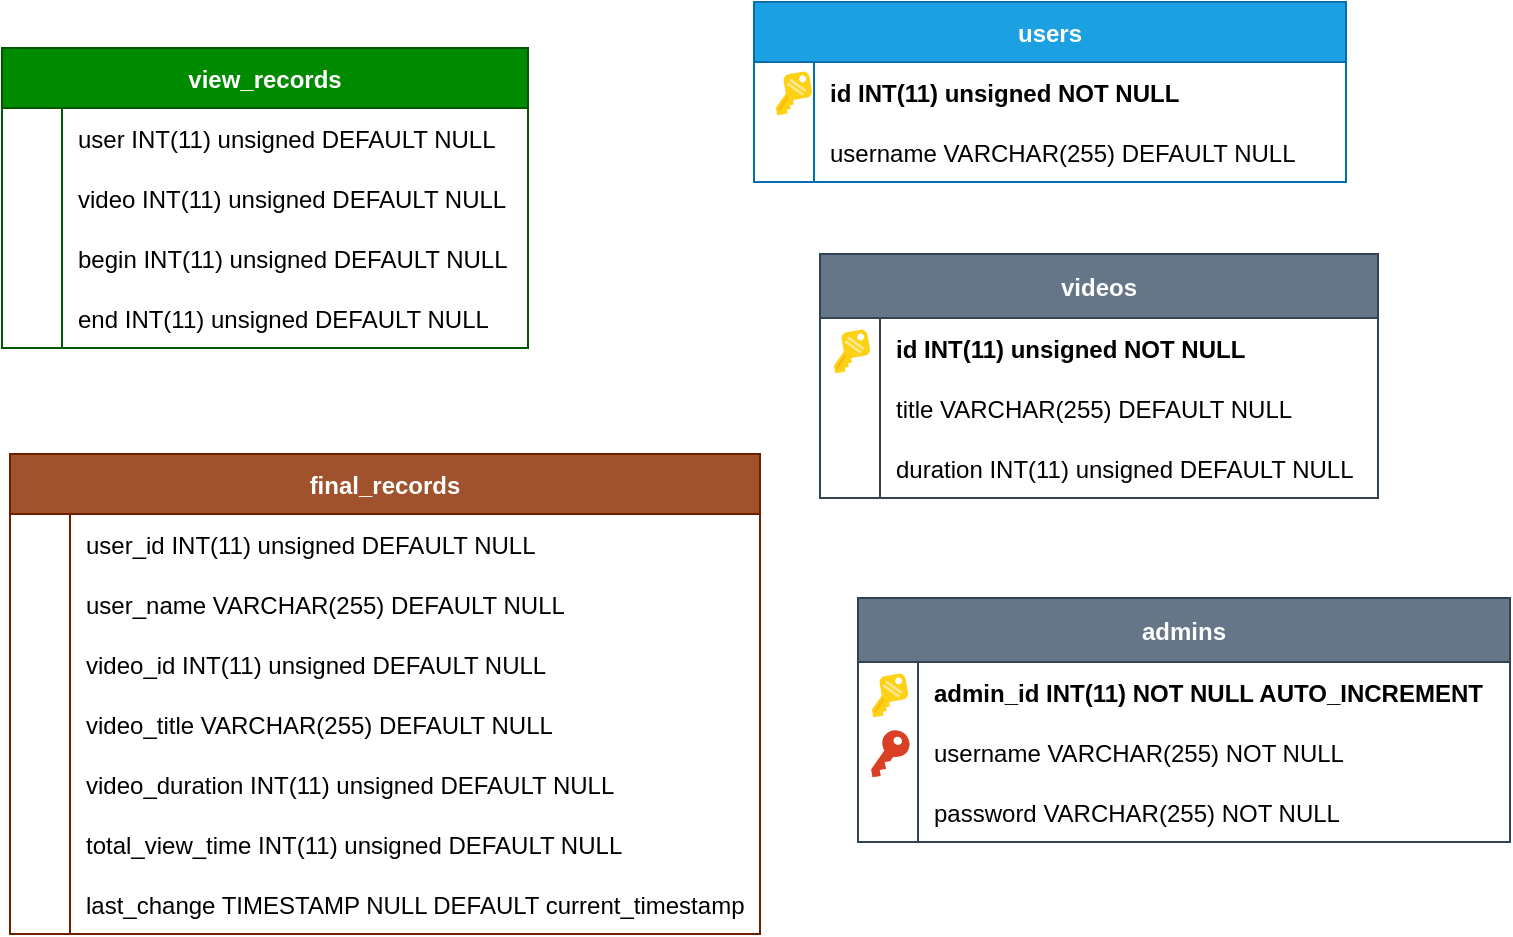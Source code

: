 <mxfile version="23.0.2" type="device">
  <diagram id="16Zu8wyQQlyS0m4lMH27" name="UniSystem">
    <mxGraphModel dx="1793" dy="1166" grid="0" gridSize="10" guides="0" tooltips="1" connect="0" arrows="1" fold="1" page="0" pageScale="1" pageWidth="827" pageHeight="1169" background="#ffffff" math="0" shadow="0">
      <root>
        <mxCell id="0" />
        <mxCell id="1" parent="0" />
        <mxCell id="ob0KOIE_sQzEt2O-bOvt-244" value="users" style="shape=table;startSize=30;container=1;collapsible=1;childLayout=tableLayout;fixedRows=1;rowLines=0;fontStyle=1;align=center;resizeLast=1;fillColor=#1ba1e2;strokeColor=#006EAF;fontColor=#ffffff;" parent="1" vertex="1">
          <mxGeometry x="129" y="-267" width="296" height="90" as="geometry" />
        </mxCell>
        <mxCell id="ob0KOIE_sQzEt2O-bOvt-245" value="" style="shape=tableRow;horizontal=0;startSize=0;swimlaneHead=0;swimlaneBody=0;fillColor=none;collapsible=0;dropTarget=0;points=[[0,0.5],[1,0.5]];portConstraint=eastwest;top=0;left=0;right=0;bottom=0;" parent="ob0KOIE_sQzEt2O-bOvt-244" vertex="1">
          <mxGeometry y="30" width="296" height="30" as="geometry" />
        </mxCell>
        <mxCell id="ob0KOIE_sQzEt2O-bOvt-246" value="" style="shape=partialRectangle;overflow=hidden;connectable=0;fillColor=none;top=0;left=0;bottom=0;right=0;" parent="ob0KOIE_sQzEt2O-bOvt-245" vertex="1">
          <mxGeometry width="30" height="30" as="geometry">
            <mxRectangle width="30" height="30" as="alternateBounds" />
          </mxGeometry>
        </mxCell>
        <mxCell id="ob0KOIE_sQzEt2O-bOvt-247" value="id INT(11) unsigned NOT NULL" style="shape=partialRectangle;overflow=hidden;connectable=0;fillColor=none;align=left;top=0;left=0;bottom=0;right=0;spacingLeft=6;fontStyle=1" parent="ob0KOIE_sQzEt2O-bOvt-245" vertex="1">
          <mxGeometry x="30" width="266" height="30" as="geometry">
            <mxRectangle width="266" height="30" as="alternateBounds" />
          </mxGeometry>
        </mxCell>
        <mxCell id="ob0KOIE_sQzEt2O-bOvt-248" value="" style="shape=tableRow;horizontal=0;startSize=0;swimlaneHead=0;swimlaneBody=0;fillColor=none;collapsible=0;dropTarget=0;points=[[0,0.5],[1,0.5]];portConstraint=eastwest;top=0;left=0;right=0;bottom=0;" parent="ob0KOIE_sQzEt2O-bOvt-244" vertex="1">
          <mxGeometry y="60" width="296" height="30" as="geometry" />
        </mxCell>
        <mxCell id="ob0KOIE_sQzEt2O-bOvt-249" value="" style="shape=partialRectangle;overflow=hidden;connectable=0;fillColor=none;top=0;left=0;bottom=0;right=0;" parent="ob0KOIE_sQzEt2O-bOvt-248" vertex="1">
          <mxGeometry width="30" height="30" as="geometry">
            <mxRectangle width="30" height="30" as="alternateBounds" />
          </mxGeometry>
        </mxCell>
        <mxCell id="ob0KOIE_sQzEt2O-bOvt-250" value="username VARCHAR(255) DEFAULT NULL" style="shape=partialRectangle;overflow=hidden;connectable=0;fillColor=none;align=left;top=0;left=0;bottom=0;right=0;spacingLeft=6;" parent="ob0KOIE_sQzEt2O-bOvt-248" vertex="1">
          <mxGeometry x="30" width="266" height="30" as="geometry">
            <mxRectangle width="266" height="30" as="alternateBounds" />
          </mxGeometry>
        </mxCell>
        <mxCell id="ob0KOIE_sQzEt2O-bOvt-254" value="view_records" style="shape=table;startSize=30;container=1;collapsible=1;childLayout=tableLayout;fixedRows=1;rowLines=0;fontStyle=1;align=center;resizeLast=1;fillColor=#008a00;strokeColor=#005700;fontColor=#ffffff;" parent="1" vertex="1">
          <mxGeometry x="-247" y="-244" width="263" height="150" as="geometry" />
        </mxCell>
        <mxCell id="ob0KOIE_sQzEt2O-bOvt-255" value="" style="shape=tableRow;horizontal=0;startSize=0;swimlaneHead=0;swimlaneBody=0;fillColor=none;collapsible=0;dropTarget=0;points=[[0,0.5],[1,0.5]];portConstraint=eastwest;top=0;left=0;right=0;bottom=0;" parent="ob0KOIE_sQzEt2O-bOvt-254" vertex="1">
          <mxGeometry y="30" width="263" height="30" as="geometry" />
        </mxCell>
        <mxCell id="ob0KOIE_sQzEt2O-bOvt-256" value="" style="shape=partialRectangle;overflow=hidden;connectable=0;fillColor=none;top=0;left=0;bottom=0;right=0;" parent="ob0KOIE_sQzEt2O-bOvt-255" vertex="1">
          <mxGeometry width="30" height="30" as="geometry">
            <mxRectangle width="30" height="30" as="alternateBounds" />
          </mxGeometry>
        </mxCell>
        <mxCell id="ob0KOIE_sQzEt2O-bOvt-257" value="user INT(11) unsigned DEFAULT NULL" style="shape=partialRectangle;overflow=hidden;connectable=0;fillColor=none;align=left;top=0;left=0;bottom=0;right=0;spacingLeft=6;fontStyle=0" parent="ob0KOIE_sQzEt2O-bOvt-255" vertex="1">
          <mxGeometry x="30" width="233" height="30" as="geometry">
            <mxRectangle width="233" height="30" as="alternateBounds" />
          </mxGeometry>
        </mxCell>
        <mxCell id="ob0KOIE_sQzEt2O-bOvt-258" value="" style="shape=tableRow;horizontal=0;startSize=0;swimlaneHead=0;swimlaneBody=0;fillColor=none;collapsible=0;dropTarget=0;points=[[0,0.5],[1,0.5]];portConstraint=eastwest;top=0;left=0;right=0;bottom=0;" parent="ob0KOIE_sQzEt2O-bOvt-254" vertex="1">
          <mxGeometry y="60" width="263" height="30" as="geometry" />
        </mxCell>
        <mxCell id="ob0KOIE_sQzEt2O-bOvt-259" value="" style="shape=partialRectangle;overflow=hidden;connectable=0;fillColor=none;top=0;left=0;bottom=0;right=0;" parent="ob0KOIE_sQzEt2O-bOvt-258" vertex="1">
          <mxGeometry width="30" height="30" as="geometry">
            <mxRectangle width="30" height="30" as="alternateBounds" />
          </mxGeometry>
        </mxCell>
        <mxCell id="ob0KOIE_sQzEt2O-bOvt-260" value="video INT(11) unsigned DEFAULT NULL" style="shape=partialRectangle;overflow=hidden;connectable=0;fillColor=none;align=left;top=0;left=0;bottom=0;right=0;spacingLeft=6;fontStyle=0" parent="ob0KOIE_sQzEt2O-bOvt-258" vertex="1">
          <mxGeometry x="30" width="233" height="30" as="geometry">
            <mxRectangle width="233" height="30" as="alternateBounds" />
          </mxGeometry>
        </mxCell>
        <mxCell id="ob0KOIE_sQzEt2O-bOvt-261" value="" style="shape=tableRow;horizontal=0;startSize=0;swimlaneHead=0;swimlaneBody=0;fillColor=none;collapsible=0;dropTarget=0;points=[[0,0.5],[1,0.5]];portConstraint=eastwest;top=0;left=0;right=0;bottom=0;" parent="ob0KOIE_sQzEt2O-bOvt-254" vertex="1">
          <mxGeometry y="90" width="263" height="30" as="geometry" />
        </mxCell>
        <mxCell id="ob0KOIE_sQzEt2O-bOvt-262" value="" style="shape=partialRectangle;overflow=hidden;connectable=0;fillColor=none;top=0;left=0;bottom=0;right=0;" parent="ob0KOIE_sQzEt2O-bOvt-261" vertex="1">
          <mxGeometry width="30" height="30" as="geometry">
            <mxRectangle width="30" height="30" as="alternateBounds" />
          </mxGeometry>
        </mxCell>
        <mxCell id="ob0KOIE_sQzEt2O-bOvt-263" value="begin INT(11) unsigned DEFAULT NULL" style="shape=partialRectangle;overflow=hidden;connectable=0;fillColor=none;align=left;top=0;left=0;bottom=0;right=0;spacingLeft=6;" parent="ob0KOIE_sQzEt2O-bOvt-261" vertex="1">
          <mxGeometry x="30" width="233" height="30" as="geometry">
            <mxRectangle width="233" height="30" as="alternateBounds" />
          </mxGeometry>
        </mxCell>
        <mxCell id="ob0KOIE_sQzEt2O-bOvt-264" value="" style="shape=tableRow;horizontal=0;startSize=0;swimlaneHead=0;swimlaneBody=0;fillColor=none;collapsible=0;dropTarget=0;points=[[0,0.5],[1,0.5]];portConstraint=eastwest;top=0;left=0;right=0;bottom=0;" parent="ob0KOIE_sQzEt2O-bOvt-254" vertex="1">
          <mxGeometry y="120" width="263" height="30" as="geometry" />
        </mxCell>
        <mxCell id="ob0KOIE_sQzEt2O-bOvt-265" value="" style="shape=partialRectangle;overflow=hidden;connectable=0;fillColor=none;top=0;left=0;bottom=0;right=0;" parent="ob0KOIE_sQzEt2O-bOvt-264" vertex="1">
          <mxGeometry width="30" height="30" as="geometry">
            <mxRectangle width="30" height="30" as="alternateBounds" />
          </mxGeometry>
        </mxCell>
        <mxCell id="ob0KOIE_sQzEt2O-bOvt-266" value="end INT(11) unsigned DEFAULT NULL" style="shape=partialRectangle;overflow=hidden;connectable=0;fillColor=none;align=left;top=0;left=0;bottom=0;right=0;spacingLeft=6;" parent="ob0KOIE_sQzEt2O-bOvt-264" vertex="1">
          <mxGeometry x="30" width="233" height="30" as="geometry">
            <mxRectangle width="233" height="30" as="alternateBounds" />
          </mxGeometry>
        </mxCell>
        <mxCell id="ob0KOIE_sQzEt2O-bOvt-276" value="videos" style="shape=table;startSize=32;container=1;collapsible=1;childLayout=tableLayout;fixedRows=1;rowLines=0;fontStyle=1;align=center;resizeLast=1;fillColor=#647687;strokeColor=#314354;fontColor=#ffffff;" parent="1" vertex="1">
          <mxGeometry x="162" y="-141" width="279" height="122" as="geometry" />
        </mxCell>
        <mxCell id="ob0KOIE_sQzEt2O-bOvt-277" value="" style="shape=tableRow;horizontal=0;startSize=0;swimlaneHead=0;swimlaneBody=0;fillColor=none;collapsible=0;dropTarget=0;points=[[0,0.5],[1,0.5]];portConstraint=eastwest;top=0;left=0;right=0;bottom=0;" parent="ob0KOIE_sQzEt2O-bOvt-276" vertex="1">
          <mxGeometry y="32" width="279" height="30" as="geometry" />
        </mxCell>
        <mxCell id="ob0KOIE_sQzEt2O-bOvt-278" value="" style="shape=partialRectangle;overflow=hidden;connectable=0;fillColor=none;top=0;left=0;bottom=0;right=0;" parent="ob0KOIE_sQzEt2O-bOvt-277" vertex="1">
          <mxGeometry width="30" height="30" as="geometry">
            <mxRectangle width="30" height="30" as="alternateBounds" />
          </mxGeometry>
        </mxCell>
        <mxCell id="ob0KOIE_sQzEt2O-bOvt-279" value="id INT(11) unsigned NOT NULL" style="shape=partialRectangle;overflow=hidden;connectable=0;fillColor=none;align=left;top=0;left=0;bottom=0;right=0;spacingLeft=6;fontStyle=1" parent="ob0KOIE_sQzEt2O-bOvt-277" vertex="1">
          <mxGeometry x="30" width="249" height="30" as="geometry">
            <mxRectangle width="249" height="30" as="alternateBounds" />
          </mxGeometry>
        </mxCell>
        <mxCell id="ob0KOIE_sQzEt2O-bOvt-280" value="" style="shape=tableRow;horizontal=0;startSize=0;swimlaneHead=0;swimlaneBody=0;fillColor=none;collapsible=0;dropTarget=0;points=[[0,0.5],[1,0.5]];portConstraint=eastwest;top=0;left=0;right=0;bottom=0;" parent="ob0KOIE_sQzEt2O-bOvt-276" vertex="1">
          <mxGeometry y="62" width="279" height="30" as="geometry" />
        </mxCell>
        <mxCell id="ob0KOIE_sQzEt2O-bOvt-281" value="" style="shape=partialRectangle;overflow=hidden;connectable=0;fillColor=none;top=0;left=0;bottom=0;right=0;" parent="ob0KOIE_sQzEt2O-bOvt-280" vertex="1">
          <mxGeometry width="30" height="30" as="geometry">
            <mxRectangle width="30" height="30" as="alternateBounds" />
          </mxGeometry>
        </mxCell>
        <mxCell id="ob0KOIE_sQzEt2O-bOvt-282" value="title VARCHAR(255) DEFAULT NULL" style="shape=partialRectangle;overflow=hidden;connectable=0;fillColor=none;align=left;top=0;left=0;bottom=0;right=0;spacingLeft=6;fontStyle=0" parent="ob0KOIE_sQzEt2O-bOvt-280" vertex="1">
          <mxGeometry x="30" width="249" height="30" as="geometry">
            <mxRectangle width="249" height="30" as="alternateBounds" />
          </mxGeometry>
        </mxCell>
        <mxCell id="ob0KOIE_sQzEt2O-bOvt-283" value="" style="shape=tableRow;horizontal=0;startSize=0;swimlaneHead=0;swimlaneBody=0;fillColor=none;collapsible=0;dropTarget=0;points=[[0,0.5],[1,0.5]];portConstraint=eastwest;top=0;left=0;right=0;bottom=0;" parent="ob0KOIE_sQzEt2O-bOvt-276" vertex="1">
          <mxGeometry y="92" width="279" height="30" as="geometry" />
        </mxCell>
        <mxCell id="ob0KOIE_sQzEt2O-bOvt-284" value="" style="shape=partialRectangle;overflow=hidden;connectable=0;fillColor=none;top=0;left=0;bottom=0;right=0;" parent="ob0KOIE_sQzEt2O-bOvt-283" vertex="1">
          <mxGeometry width="30" height="30" as="geometry">
            <mxRectangle width="30" height="30" as="alternateBounds" />
          </mxGeometry>
        </mxCell>
        <mxCell id="ob0KOIE_sQzEt2O-bOvt-285" value="duration INT(11) unsigned DEFAULT NULL" style="shape=partialRectangle;overflow=hidden;connectable=0;fillColor=none;align=left;top=0;left=0;bottom=0;right=0;spacingLeft=6;" parent="ob0KOIE_sQzEt2O-bOvt-283" vertex="1">
          <mxGeometry x="30" width="249" height="30" as="geometry">
            <mxRectangle width="249" height="30" as="alternateBounds" />
          </mxGeometry>
        </mxCell>
        <mxCell id="ob0KOIE_sQzEt2O-bOvt-317" value="final_records" style="shape=table;startSize=30;container=1;collapsible=1;childLayout=tableLayout;fixedRows=1;rowLines=0;fontStyle=1;align=center;resizeLast=1;fillColor=#a0522d;strokeColor=#6D1F00;fontColor=#ffffff;" parent="1" vertex="1">
          <mxGeometry x="-243" y="-41" width="375" height="240" as="geometry" />
        </mxCell>
        <mxCell id="ob0KOIE_sQzEt2O-bOvt-318" value="" style="shape=tableRow;horizontal=0;startSize=0;swimlaneHead=0;swimlaneBody=0;fillColor=none;collapsible=0;dropTarget=0;points=[[0,0.5],[1,0.5]];portConstraint=eastwest;top=0;left=0;right=0;bottom=0;" parent="ob0KOIE_sQzEt2O-bOvt-317" vertex="1">
          <mxGeometry y="30" width="375" height="30" as="geometry" />
        </mxCell>
        <mxCell id="ob0KOIE_sQzEt2O-bOvt-319" value="" style="shape=partialRectangle;overflow=hidden;connectable=0;fillColor=none;top=0;left=0;bottom=0;right=0;" parent="ob0KOIE_sQzEt2O-bOvt-318" vertex="1">
          <mxGeometry width="30" height="30" as="geometry">
            <mxRectangle width="30" height="30" as="alternateBounds" />
          </mxGeometry>
        </mxCell>
        <mxCell id="ob0KOIE_sQzEt2O-bOvt-320" value="user_id INT(11) unsigned DEFAULT NULL" style="shape=partialRectangle;overflow=hidden;connectable=0;fillColor=none;align=left;top=0;left=0;bottom=0;right=0;spacingLeft=6;fontStyle=0" parent="ob0KOIE_sQzEt2O-bOvt-318" vertex="1">
          <mxGeometry x="30" width="345" height="30" as="geometry">
            <mxRectangle width="345" height="30" as="alternateBounds" />
          </mxGeometry>
        </mxCell>
        <mxCell id="ob0KOIE_sQzEt2O-bOvt-321" value="" style="shape=tableRow;horizontal=0;startSize=0;swimlaneHead=0;swimlaneBody=0;fillColor=none;collapsible=0;dropTarget=0;points=[[0,0.5],[1,0.5]];portConstraint=eastwest;top=0;left=0;right=0;bottom=0;" parent="ob0KOIE_sQzEt2O-bOvt-317" vertex="1">
          <mxGeometry y="60" width="375" height="30" as="geometry" />
        </mxCell>
        <mxCell id="ob0KOIE_sQzEt2O-bOvt-322" value="" style="shape=partialRectangle;overflow=hidden;connectable=0;fillColor=none;top=0;left=0;bottom=0;right=0;" parent="ob0KOIE_sQzEt2O-bOvt-321" vertex="1">
          <mxGeometry width="30" height="30" as="geometry">
            <mxRectangle width="30" height="30" as="alternateBounds" />
          </mxGeometry>
        </mxCell>
        <mxCell id="ob0KOIE_sQzEt2O-bOvt-323" value="user_name VARCHAR(255) DEFAULT NULL" style="shape=partialRectangle;overflow=hidden;connectable=0;fillColor=none;align=left;top=0;left=0;bottom=0;right=0;spacingLeft=6;" parent="ob0KOIE_sQzEt2O-bOvt-321" vertex="1">
          <mxGeometry x="30" width="345" height="30" as="geometry">
            <mxRectangle width="345" height="30" as="alternateBounds" />
          </mxGeometry>
        </mxCell>
        <mxCell id="ob0KOIE_sQzEt2O-bOvt-324" value="" style="shape=tableRow;horizontal=0;startSize=0;swimlaneHead=0;swimlaneBody=0;fillColor=none;collapsible=0;dropTarget=0;points=[[0,0.5],[1,0.5]];portConstraint=eastwest;top=0;left=0;right=0;bottom=0;" parent="ob0KOIE_sQzEt2O-bOvt-317" vertex="1">
          <mxGeometry y="90" width="375" height="30" as="geometry" />
        </mxCell>
        <mxCell id="ob0KOIE_sQzEt2O-bOvt-325" value="" style="shape=partialRectangle;overflow=hidden;connectable=0;fillColor=none;top=0;left=0;bottom=0;right=0;" parent="ob0KOIE_sQzEt2O-bOvt-324" vertex="1">
          <mxGeometry width="30" height="30" as="geometry">
            <mxRectangle width="30" height="30" as="alternateBounds" />
          </mxGeometry>
        </mxCell>
        <mxCell id="ob0KOIE_sQzEt2O-bOvt-326" value="video_id INT(11) unsigned DEFAULT NULL" style="shape=partialRectangle;overflow=hidden;connectable=0;fillColor=none;align=left;top=0;left=0;bottom=0;right=0;spacingLeft=6;" parent="ob0KOIE_sQzEt2O-bOvt-324" vertex="1">
          <mxGeometry x="30" width="345" height="30" as="geometry">
            <mxRectangle width="345" height="30" as="alternateBounds" />
          </mxGeometry>
        </mxCell>
        <mxCell id="ob0KOIE_sQzEt2O-bOvt-327" value="" style="shape=tableRow;horizontal=0;startSize=0;swimlaneHead=0;swimlaneBody=0;fillColor=none;collapsible=0;dropTarget=0;points=[[0,0.5],[1,0.5]];portConstraint=eastwest;top=0;left=0;right=0;bottom=0;" parent="ob0KOIE_sQzEt2O-bOvt-317" vertex="1">
          <mxGeometry y="120" width="375" height="30" as="geometry" />
        </mxCell>
        <mxCell id="ob0KOIE_sQzEt2O-bOvt-328" value="" style="shape=partialRectangle;overflow=hidden;connectable=0;fillColor=none;top=0;left=0;bottom=0;right=0;" parent="ob0KOIE_sQzEt2O-bOvt-327" vertex="1">
          <mxGeometry width="30" height="30" as="geometry">
            <mxRectangle width="30" height="30" as="alternateBounds" />
          </mxGeometry>
        </mxCell>
        <mxCell id="ob0KOIE_sQzEt2O-bOvt-329" value="video_title VARCHAR(255) DEFAULT NULL" style="shape=partialRectangle;overflow=hidden;connectable=0;fillColor=none;align=left;top=0;left=0;bottom=0;right=0;spacingLeft=6;" parent="ob0KOIE_sQzEt2O-bOvt-327" vertex="1">
          <mxGeometry x="30" width="345" height="30" as="geometry">
            <mxRectangle width="345" height="30" as="alternateBounds" />
          </mxGeometry>
        </mxCell>
        <mxCell id="F38u7gBqPbtCYNCM6GLM-13" value="" style="shape=tableRow;horizontal=0;startSize=0;swimlaneHead=0;swimlaneBody=0;fillColor=none;collapsible=0;dropTarget=0;points=[[0,0.5],[1,0.5]];portConstraint=eastwest;top=0;left=0;right=0;bottom=0;" parent="ob0KOIE_sQzEt2O-bOvt-317" vertex="1">
          <mxGeometry y="150" width="375" height="30" as="geometry" />
        </mxCell>
        <mxCell id="F38u7gBqPbtCYNCM6GLM-14" value="" style="shape=partialRectangle;overflow=hidden;connectable=0;fillColor=none;top=0;left=0;bottom=0;right=0;" parent="F38u7gBqPbtCYNCM6GLM-13" vertex="1">
          <mxGeometry width="30" height="30" as="geometry">
            <mxRectangle width="30" height="30" as="alternateBounds" />
          </mxGeometry>
        </mxCell>
        <mxCell id="F38u7gBqPbtCYNCM6GLM-15" value="video_duration INT(11) unsigned DEFAULT NULL" style="shape=partialRectangle;overflow=hidden;connectable=0;fillColor=none;align=left;top=0;left=0;bottom=0;right=0;spacingLeft=6;" parent="F38u7gBqPbtCYNCM6GLM-13" vertex="1">
          <mxGeometry x="30" width="345" height="30" as="geometry">
            <mxRectangle width="345" height="30" as="alternateBounds" />
          </mxGeometry>
        </mxCell>
        <mxCell id="ob0KOIE_sQzEt2O-bOvt-330" value="" style="shape=tableRow;horizontal=0;startSize=0;swimlaneHead=0;swimlaneBody=0;fillColor=none;collapsible=0;dropTarget=0;points=[[0,0.5],[1,0.5]];portConstraint=eastwest;top=0;left=0;right=0;bottom=0;" parent="ob0KOIE_sQzEt2O-bOvt-317" vertex="1">
          <mxGeometry y="180" width="375" height="30" as="geometry" />
        </mxCell>
        <mxCell id="ob0KOIE_sQzEt2O-bOvt-331" value="" style="shape=partialRectangle;overflow=hidden;connectable=0;fillColor=none;top=0;left=0;bottom=0;right=0;" parent="ob0KOIE_sQzEt2O-bOvt-330" vertex="1">
          <mxGeometry width="30" height="30" as="geometry">
            <mxRectangle width="30" height="30" as="alternateBounds" />
          </mxGeometry>
        </mxCell>
        <mxCell id="ob0KOIE_sQzEt2O-bOvt-332" value="total_view_time INT(11) unsigned DEFAULT NULL" style="shape=partialRectangle;overflow=hidden;connectable=0;fillColor=none;align=left;top=0;left=0;bottom=0;right=0;spacingLeft=6;" parent="ob0KOIE_sQzEt2O-bOvt-330" vertex="1">
          <mxGeometry x="30" width="345" height="30" as="geometry">
            <mxRectangle width="345" height="30" as="alternateBounds" />
          </mxGeometry>
        </mxCell>
        <mxCell id="bM4QDLw4RsF74YzfD1z0-24" style="shape=tableRow;horizontal=0;startSize=0;swimlaneHead=0;swimlaneBody=0;fillColor=none;collapsible=0;dropTarget=0;points=[[0,0.5],[1,0.5]];portConstraint=eastwest;top=0;left=0;right=0;bottom=0;" vertex="1" parent="ob0KOIE_sQzEt2O-bOvt-317">
          <mxGeometry y="210" width="375" height="30" as="geometry" />
        </mxCell>
        <mxCell id="bM4QDLw4RsF74YzfD1z0-25" style="shape=partialRectangle;overflow=hidden;connectable=0;fillColor=none;top=0;left=0;bottom=0;right=0;" vertex="1" parent="bM4QDLw4RsF74YzfD1z0-24">
          <mxGeometry width="30" height="30" as="geometry">
            <mxRectangle width="30" height="30" as="alternateBounds" />
          </mxGeometry>
        </mxCell>
        <mxCell id="bM4QDLw4RsF74YzfD1z0-26" value="last_change TIMESTAMP NULL DEFAULT current_timestamp " style="shape=partialRectangle;overflow=hidden;connectable=0;fillColor=none;align=left;top=0;left=0;bottom=0;right=0;spacingLeft=6;" vertex="1" parent="bM4QDLw4RsF74YzfD1z0-24">
          <mxGeometry x="30" width="345" height="30" as="geometry">
            <mxRectangle width="345" height="30" as="alternateBounds" />
          </mxGeometry>
        </mxCell>
        <mxCell id="ob0KOIE_sQzEt2O-bOvt-353" value="" style="sketch=0;aspect=fixed;html=1;points=[];align=center;image;fontSize=12;image=img/lib/mscae/Key.svg;rotation=35;" parent="1" vertex="1">
          <mxGeometry x="169" y="-105" width="16.12" height="26" as="geometry" />
        </mxCell>
        <mxCell id="ob0KOIE_sQzEt2O-bOvt-356" value="" style="sketch=0;aspect=fixed;html=1;points=[];align=center;image;fontSize=12;image=img/lib/mscae/Key.svg;rotation=35;" parent="1" vertex="1">
          <mxGeometry x="140" y="-234" width="16.12" height="26" as="geometry" />
        </mxCell>
        <mxCell id="bM4QDLw4RsF74YzfD1z0-27" value="admins" style="shape=table;startSize=32;container=1;collapsible=1;childLayout=tableLayout;fixedRows=1;rowLines=0;fontStyle=1;align=center;resizeLast=1;fillColor=#647687;strokeColor=#314354;fontColor=#ffffff;" vertex="1" parent="1">
          <mxGeometry x="181" y="31" width="326" height="122" as="geometry" />
        </mxCell>
        <mxCell id="bM4QDLw4RsF74YzfD1z0-28" value="" style="shape=tableRow;horizontal=0;startSize=0;swimlaneHead=0;swimlaneBody=0;fillColor=none;collapsible=0;dropTarget=0;points=[[0,0.5],[1,0.5]];portConstraint=eastwest;top=0;left=0;right=0;bottom=0;" vertex="1" parent="bM4QDLw4RsF74YzfD1z0-27">
          <mxGeometry y="32" width="326" height="30" as="geometry" />
        </mxCell>
        <mxCell id="bM4QDLw4RsF74YzfD1z0-29" value="" style="shape=partialRectangle;overflow=hidden;connectable=0;fillColor=none;top=0;left=0;bottom=0;right=0;" vertex="1" parent="bM4QDLw4RsF74YzfD1z0-28">
          <mxGeometry width="30" height="30" as="geometry">
            <mxRectangle width="30" height="30" as="alternateBounds" />
          </mxGeometry>
        </mxCell>
        <mxCell id="bM4QDLw4RsF74YzfD1z0-30" value="admin_id INT(11) NOT NULL AUTO_INCREMENT" style="shape=partialRectangle;overflow=hidden;connectable=0;fillColor=none;align=left;top=0;left=0;bottom=0;right=0;spacingLeft=6;fontStyle=1" vertex="1" parent="bM4QDLw4RsF74YzfD1z0-28">
          <mxGeometry x="30" width="296" height="30" as="geometry">
            <mxRectangle width="296" height="30" as="alternateBounds" />
          </mxGeometry>
        </mxCell>
        <mxCell id="bM4QDLw4RsF74YzfD1z0-31" value="" style="shape=tableRow;horizontal=0;startSize=0;swimlaneHead=0;swimlaneBody=0;fillColor=none;collapsible=0;dropTarget=0;points=[[0,0.5],[1,0.5]];portConstraint=eastwest;top=0;left=0;right=0;bottom=0;" vertex="1" parent="bM4QDLw4RsF74YzfD1z0-27">
          <mxGeometry y="62" width="326" height="30" as="geometry" />
        </mxCell>
        <mxCell id="bM4QDLw4RsF74YzfD1z0-32" value="" style="shape=partialRectangle;overflow=hidden;connectable=0;fillColor=none;top=0;left=0;bottom=0;right=0;" vertex="1" parent="bM4QDLw4RsF74YzfD1z0-31">
          <mxGeometry width="30" height="30" as="geometry">
            <mxRectangle width="30" height="30" as="alternateBounds" />
          </mxGeometry>
        </mxCell>
        <mxCell id="bM4QDLw4RsF74YzfD1z0-33" value="username VARCHAR(255) NOT NULL" style="shape=partialRectangle;overflow=hidden;connectable=0;fillColor=none;align=left;top=0;left=0;bottom=0;right=0;spacingLeft=6;fontStyle=0" vertex="1" parent="bM4QDLw4RsF74YzfD1z0-31">
          <mxGeometry x="30" width="296" height="30" as="geometry">
            <mxRectangle width="296" height="30" as="alternateBounds" />
          </mxGeometry>
        </mxCell>
        <mxCell id="bM4QDLw4RsF74YzfD1z0-34" value="" style="shape=tableRow;horizontal=0;startSize=0;swimlaneHead=0;swimlaneBody=0;fillColor=none;collapsible=0;dropTarget=0;points=[[0,0.5],[1,0.5]];portConstraint=eastwest;top=0;left=0;right=0;bottom=0;" vertex="1" parent="bM4QDLw4RsF74YzfD1z0-27">
          <mxGeometry y="92" width="326" height="30" as="geometry" />
        </mxCell>
        <mxCell id="bM4QDLw4RsF74YzfD1z0-35" value="" style="shape=partialRectangle;overflow=hidden;connectable=0;fillColor=none;top=0;left=0;bottom=0;right=0;" vertex="1" parent="bM4QDLw4RsF74YzfD1z0-34">
          <mxGeometry width="30" height="30" as="geometry">
            <mxRectangle width="30" height="30" as="alternateBounds" />
          </mxGeometry>
        </mxCell>
        <mxCell id="bM4QDLw4RsF74YzfD1z0-36" value="password VARCHAR(255) NOT NULL" style="shape=partialRectangle;overflow=hidden;connectable=0;fillColor=none;align=left;top=0;left=0;bottom=0;right=0;spacingLeft=6;" vertex="1" parent="bM4QDLw4RsF74YzfD1z0-34">
          <mxGeometry x="30" width="296" height="30" as="geometry">
            <mxRectangle width="296" height="30" as="alternateBounds" />
          </mxGeometry>
        </mxCell>
        <mxCell id="bM4QDLw4RsF74YzfD1z0-37" value="" style="sketch=0;aspect=fixed;html=1;points=[];align=center;image;fontSize=12;image=img/lib/mscae/Key.svg;rotation=35;" vertex="1" parent="1">
          <mxGeometry x="188" y="67" width="16.12" height="26" as="geometry" />
        </mxCell>
        <mxCell id="bM4QDLw4RsF74YzfD1z0-38" value="" style="sketch=0;pointerEvents=1;shadow=0;dashed=0;html=1;strokeColor=none;labelPosition=center;verticalLabelPosition=bottom;verticalAlign=top;outlineConnect=0;align=center;shape=mxgraph.office.security.key_permissions;fillColor=#DA4026;rotation=35;" vertex="1" parent="1">
          <mxGeometry x="189" y="96.0" width="13.95" height="27.01" as="geometry" />
        </mxCell>
      </root>
    </mxGraphModel>
  </diagram>
</mxfile>
